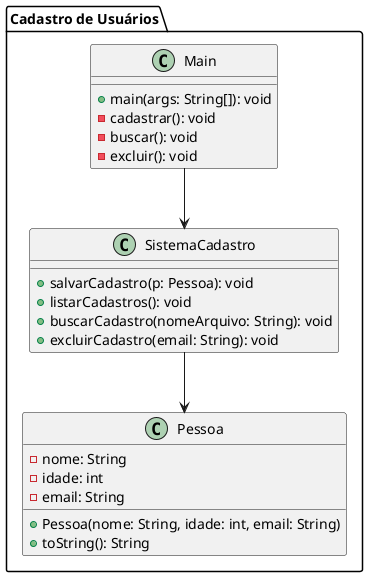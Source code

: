 @startuml Classes

package "Cadastro de Usuários" {
    class Pessoa {
        - nome: String
        - idade: int
        - email: String
        + Pessoa(nome: String, idade: int, email: String)
        + toString(): String
    }

    class SistemaCadastro {
        + salvarCadastro(p: Pessoa): void
        + listarCadastros(): void
        + buscarCadastro(nomeArquivo: String): void
        + excluirCadastro(email: String): void
    }

    class Main {
        + main(args: String[]): void
        - cadastrar(): void
        - buscar(): void
        - excluir(): void
    }

    Main --> SistemaCadastro
    SistemaCadastro --> Pessoa
}
@enduml
